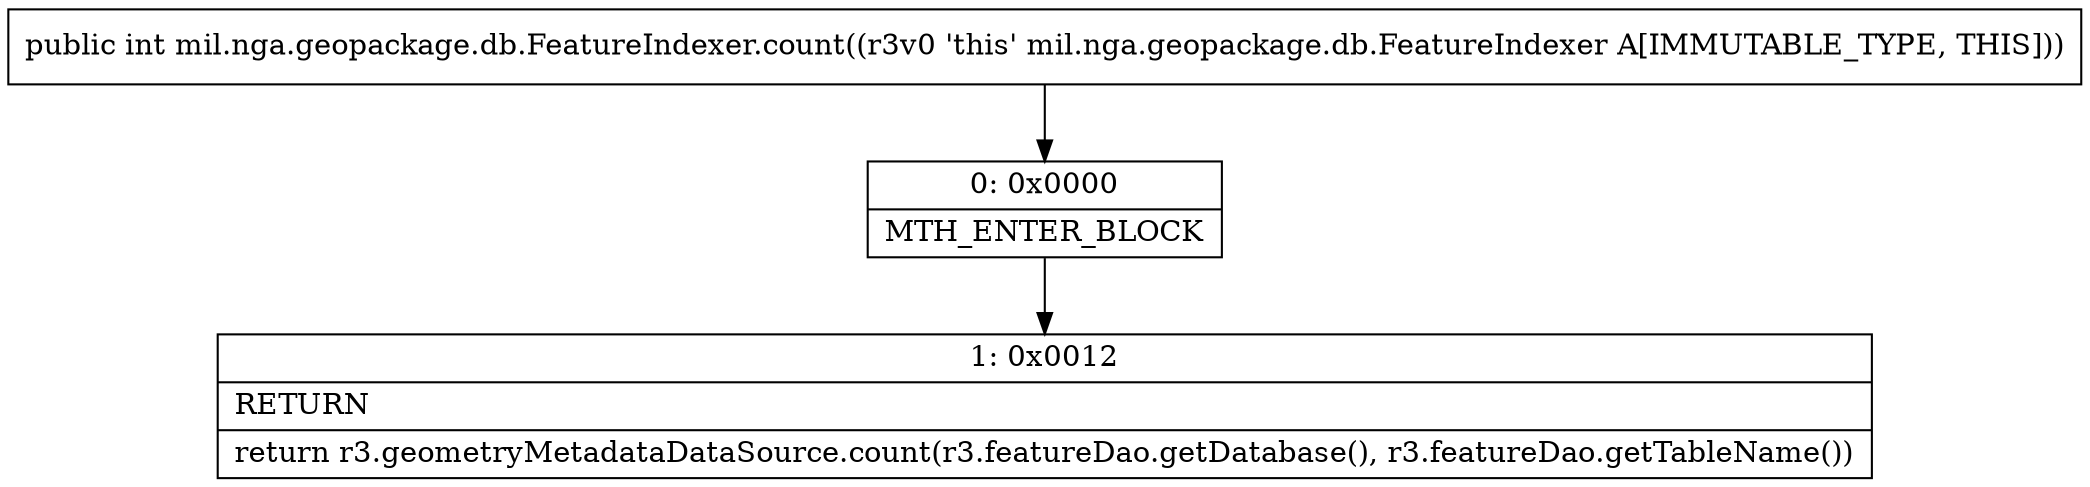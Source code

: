 digraph "CFG formil.nga.geopackage.db.FeatureIndexer.count()I" {
Node_0 [shape=record,label="{0\:\ 0x0000|MTH_ENTER_BLOCK\l}"];
Node_1 [shape=record,label="{1\:\ 0x0012|RETURN\l|return r3.geometryMetadataDataSource.count(r3.featureDao.getDatabase(), r3.featureDao.getTableName())\l}"];
MethodNode[shape=record,label="{public int mil.nga.geopackage.db.FeatureIndexer.count((r3v0 'this' mil.nga.geopackage.db.FeatureIndexer A[IMMUTABLE_TYPE, THIS])) }"];
MethodNode -> Node_0;
Node_0 -> Node_1;
}

